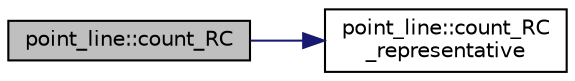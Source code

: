 digraph "point_line::count_RC"
{
  edge [fontname="Helvetica",fontsize="10",labelfontname="Helvetica",labelfontsize="10"];
  node [fontname="Helvetica",fontsize="10",shape=record];
  rankdir="LR";
  Node34 [label="point_line::count_RC",height=0.2,width=0.4,color="black", fillcolor="grey75", style="filled", fontcolor="black"];
  Node34 -> Node35 [color="midnightblue",fontsize="10",style="solid",fontname="Helvetica"];
  Node35 [label="point_line::count_RC\l_representative",height=0.2,width=0.4,color="black", fillcolor="white", style="filled",URL="$dd/def/classpoint__line.html#aed7c3bbb2fcced09f3a7cb102d682693"];
}
